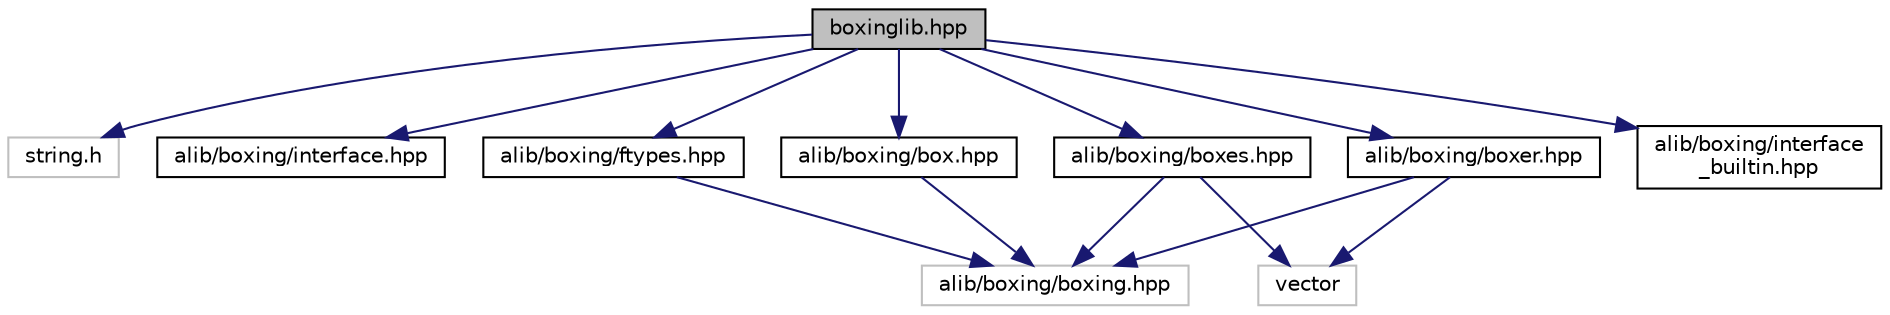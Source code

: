 digraph "boxinglib.hpp"
{
  edge [fontname="Helvetica",fontsize="10",labelfontname="Helvetica",labelfontsize="10"];
  node [fontname="Helvetica",fontsize="10",shape=record];
  Node0 [label="boxinglib.hpp",height=0.2,width=0.4,color="black", fillcolor="grey75", style="filled", fontcolor="black"];
  Node0 -> Node1 [color="midnightblue",fontsize="10",style="solid",fontname="Helvetica"];
  Node1 [label="string.h",height=0.2,width=0.4,color="grey75", fillcolor="white", style="filled"];
  Node0 -> Node2 [color="midnightblue",fontsize="10",style="solid",fontname="Helvetica"];
  Node2 [label="alib/boxing/interface.hpp",height=0.2,width=0.4,color="black", fillcolor="white", style="filled",URL="$interface_8hpp.html"];
  Node0 -> Node3 [color="midnightblue",fontsize="10",style="solid",fontname="Helvetica"];
  Node3 [label="alib/boxing/boxer.hpp",height=0.2,width=0.4,color="black", fillcolor="white", style="filled",URL="$boxer_8hpp.html"];
  Node3 -> Node4 [color="midnightblue",fontsize="10",style="solid",fontname="Helvetica"];
  Node4 [label="alib/boxing/boxing.hpp",height=0.2,width=0.4,color="grey75", fillcolor="white", style="filled"];
  Node3 -> Node5 [color="midnightblue",fontsize="10",style="solid",fontname="Helvetica"];
  Node5 [label="vector",height=0.2,width=0.4,color="grey75", fillcolor="white", style="filled"];
  Node0 -> Node6 [color="midnightblue",fontsize="10",style="solid",fontname="Helvetica"];
  Node6 [label="alib/boxing/box.hpp",height=0.2,width=0.4,color="black", fillcolor="white", style="filled",URL="$box_8hpp.html"];
  Node6 -> Node4 [color="midnightblue",fontsize="10",style="solid",fontname="Helvetica"];
  Node0 -> Node7 [color="midnightblue",fontsize="10",style="solid",fontname="Helvetica"];
  Node7 [label="alib/boxing/boxes.hpp",height=0.2,width=0.4,color="black", fillcolor="white", style="filled",URL="$boxes_8hpp.html"];
  Node7 -> Node4 [color="midnightblue",fontsize="10",style="solid",fontname="Helvetica"];
  Node7 -> Node5 [color="midnightblue",fontsize="10",style="solid",fontname="Helvetica"];
  Node0 -> Node8 [color="midnightblue",fontsize="10",style="solid",fontname="Helvetica"];
  Node8 [label="alib/boxing/interface\l_builtin.hpp",height=0.2,width=0.4,color="black", fillcolor="white", style="filled",URL="$interface__builtin_8hpp.html"];
  Node0 -> Node9 [color="midnightblue",fontsize="10",style="solid",fontname="Helvetica"];
  Node9 [label="alib/boxing/ftypes.hpp",height=0.2,width=0.4,color="black", fillcolor="white", style="filled",URL="$ftypes_8hpp.html"];
  Node9 -> Node4 [color="midnightblue",fontsize="10",style="solid",fontname="Helvetica"];
}
